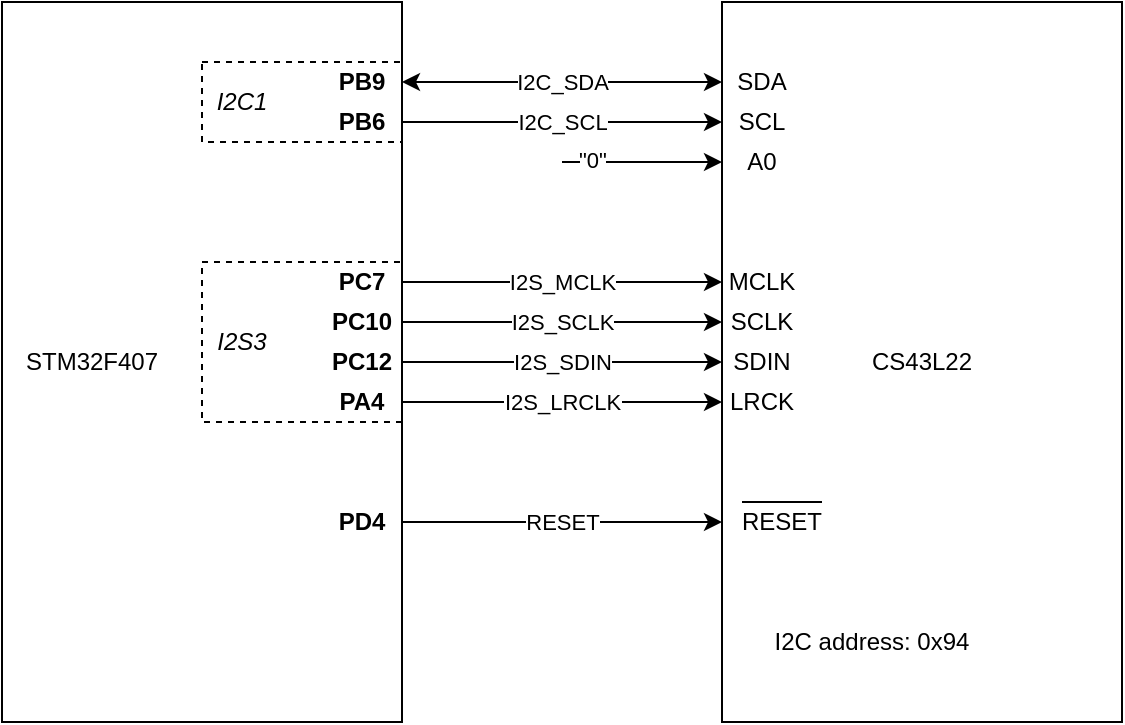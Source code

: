 <mxfile version="13.7.9" type="device"><diagram id="1CHfbvyTgQMzWDuqacqA" name="1 oldal"><mxGraphModel dx="621" dy="466" grid="1" gridSize="10" guides="1" tooltips="1" connect="1" arrows="1" fold="1" page="1" pageScale="1" pageWidth="827" pageHeight="1169" math="0" shadow="0"><root><mxCell id="0"/><mxCell id="1" parent="0"/><mxCell id="TRKyAxAh2I307sB0oAVC-1" value="" style="rounded=0;whiteSpace=wrap;html=1;" vertex="1" parent="1"><mxGeometry x="80" y="80" width="200" height="360" as="geometry"/></mxCell><mxCell id="TRKyAxAh2I307sB0oAVC-2" value="CS43L22" style="rounded=0;whiteSpace=wrap;html=1;" vertex="1" parent="1"><mxGeometry x="440" y="80" width="200" height="360" as="geometry"/></mxCell><mxCell id="TRKyAxAh2I307sB0oAVC-3" value="" style="endArrow=classic;html=1;startArrow=none;startFill=0;endFill=1;" edge="1" parent="1"><mxGeometry width="50" height="50" relative="1" as="geometry"><mxPoint x="280" y="140" as="sourcePoint"/><mxPoint x="440" y="140" as="targetPoint"/></mxGeometry></mxCell><mxCell id="TRKyAxAh2I307sB0oAVC-6" value="I2C_SCL" style="edgeLabel;html=1;align=center;verticalAlign=middle;resizable=0;points=[];" vertex="1" connectable="0" parent="TRKyAxAh2I307sB0oAVC-3"><mxGeometry x="0.312" y="-1" relative="1" as="geometry"><mxPoint x="-25" y="-1" as="offset"/></mxGeometry></mxCell><mxCell id="TRKyAxAh2I307sB0oAVC-4" value="" style="endArrow=classic;html=1;startArrow=classic;startFill=1;" edge="1" parent="1"><mxGeometry width="50" height="50" relative="1" as="geometry"><mxPoint x="280" y="120" as="sourcePoint"/><mxPoint x="440" y="120" as="targetPoint"/></mxGeometry></mxCell><mxCell id="TRKyAxAh2I307sB0oAVC-5" value="I2C_SDA" style="edgeLabel;html=1;align=center;verticalAlign=middle;resizable=0;points=[];" vertex="1" connectable="0" parent="TRKyAxAh2I307sB0oAVC-4"><mxGeometry x="0.312" y="4" relative="1" as="geometry"><mxPoint x="-25" y="4" as="offset"/></mxGeometry></mxCell><mxCell id="TRKyAxAh2I307sB0oAVC-7" value="PB9" style="text;html=1;strokeColor=none;fillColor=none;align=center;verticalAlign=middle;whiteSpace=wrap;rounded=0;fontStyle=1" vertex="1" parent="1"><mxGeometry x="240" y="110" width="40" height="20" as="geometry"/></mxCell><mxCell id="TRKyAxAh2I307sB0oAVC-8" value="PB6" style="text;html=1;strokeColor=none;fillColor=none;align=center;verticalAlign=middle;whiteSpace=wrap;rounded=0;fontStyle=1" vertex="1" parent="1"><mxGeometry x="240" y="130" width="40" height="20" as="geometry"/></mxCell><mxCell id="TRKyAxAh2I307sB0oAVC-9" value="" style="endArrow=classic;html=1;startArrow=none;startFill=0;endFill=1;" edge="1" parent="1"><mxGeometry width="50" height="50" relative="1" as="geometry"><mxPoint x="280" y="220" as="sourcePoint"/><mxPoint x="440" y="220" as="targetPoint"/></mxGeometry></mxCell><mxCell id="TRKyAxAh2I307sB0oAVC-10" value="I2S_MCLK" style="edgeLabel;html=1;align=center;verticalAlign=middle;resizable=0;points=[];" vertex="1" connectable="0" parent="TRKyAxAh2I307sB0oAVC-9"><mxGeometry x="0.312" y="-1" relative="1" as="geometry"><mxPoint x="-25" y="-1" as="offset"/></mxGeometry></mxCell><mxCell id="TRKyAxAh2I307sB0oAVC-11" value="PC7" style="text;html=1;strokeColor=none;fillColor=none;align=center;verticalAlign=middle;whiteSpace=wrap;rounded=0;fontStyle=1" vertex="1" parent="1"><mxGeometry x="240" y="210" width="40" height="20" as="geometry"/></mxCell><mxCell id="TRKyAxAh2I307sB0oAVC-14" value="" style="endArrow=classic;html=1;startArrow=none;startFill=0;endFill=1;" edge="1" parent="1"><mxGeometry width="50" height="50" relative="1" as="geometry"><mxPoint x="280" y="240" as="sourcePoint"/><mxPoint x="440" y="240" as="targetPoint"/></mxGeometry></mxCell><mxCell id="TRKyAxAh2I307sB0oAVC-15" value="I2S_SCLK" style="edgeLabel;html=1;align=center;verticalAlign=middle;resizable=0;points=[];" vertex="1" connectable="0" parent="TRKyAxAh2I307sB0oAVC-14"><mxGeometry x="0.312" y="-1" relative="1" as="geometry"><mxPoint x="-25" y="-1" as="offset"/></mxGeometry></mxCell><mxCell id="TRKyAxAh2I307sB0oAVC-16" value="PC10" style="text;html=1;strokeColor=none;fillColor=none;align=center;verticalAlign=middle;whiteSpace=wrap;rounded=0;fontStyle=1" vertex="1" parent="1"><mxGeometry x="240" y="230" width="40" height="20" as="geometry"/></mxCell><mxCell id="TRKyAxAh2I307sB0oAVC-17" value="" style="endArrow=classic;html=1;startArrow=none;startFill=0;endFill=1;" edge="1" parent="1"><mxGeometry width="50" height="50" relative="1" as="geometry"><mxPoint x="280" y="260" as="sourcePoint"/><mxPoint x="440" y="260" as="targetPoint"/></mxGeometry></mxCell><mxCell id="TRKyAxAh2I307sB0oAVC-18" value="I2S_SDIN" style="edgeLabel;html=1;align=center;verticalAlign=middle;resizable=0;points=[];" vertex="1" connectable="0" parent="TRKyAxAh2I307sB0oAVC-17"><mxGeometry x="0.312" y="-1" relative="1" as="geometry"><mxPoint x="-25" y="-1" as="offset"/></mxGeometry></mxCell><mxCell id="TRKyAxAh2I307sB0oAVC-19" value="PC12" style="text;html=1;strokeColor=none;fillColor=none;align=center;verticalAlign=middle;whiteSpace=wrap;rounded=0;fontStyle=1" vertex="1" parent="1"><mxGeometry x="240" y="250" width="40" height="20" as="geometry"/></mxCell><mxCell id="TRKyAxAh2I307sB0oAVC-20" value="" style="endArrow=classic;html=1;startArrow=none;startFill=0;endFill=1;" edge="1" parent="1"><mxGeometry width="50" height="50" relative="1" as="geometry"><mxPoint x="280" y="280" as="sourcePoint"/><mxPoint x="440" y="280" as="targetPoint"/></mxGeometry></mxCell><mxCell id="TRKyAxAh2I307sB0oAVC-21" value="I2S_LRCLK" style="edgeLabel;html=1;align=center;verticalAlign=middle;resizable=0;points=[];" vertex="1" connectable="0" parent="TRKyAxAh2I307sB0oAVC-20"><mxGeometry x="0.312" y="-1" relative="1" as="geometry"><mxPoint x="-25" y="-1" as="offset"/></mxGeometry></mxCell><mxCell id="TRKyAxAh2I307sB0oAVC-22" value="PA4" style="text;html=1;strokeColor=none;fillColor=none;align=center;verticalAlign=middle;whiteSpace=wrap;rounded=0;fontStyle=1" vertex="1" parent="1"><mxGeometry x="240" y="270" width="40" height="20" as="geometry"/></mxCell><mxCell id="TRKyAxAh2I307sB0oAVC-23" value="" style="endArrow=classic;html=1;startArrow=none;startFill=0;endFill=1;" edge="1" parent="1"><mxGeometry width="50" height="50" relative="1" as="geometry"><mxPoint x="280" y="340" as="sourcePoint"/><mxPoint x="440" y="340" as="targetPoint"/></mxGeometry></mxCell><mxCell id="TRKyAxAh2I307sB0oAVC-24" value="RESET" style="edgeLabel;html=1;align=center;verticalAlign=middle;resizable=0;points=[];" vertex="1" connectable="0" parent="TRKyAxAh2I307sB0oAVC-23"><mxGeometry x="0.312" y="-1" relative="1" as="geometry"><mxPoint x="-25" y="-1" as="offset"/></mxGeometry></mxCell><mxCell id="TRKyAxAh2I307sB0oAVC-25" value="PD4" style="text;html=1;strokeColor=none;fillColor=none;align=center;verticalAlign=middle;whiteSpace=wrap;rounded=0;fontStyle=1" vertex="1" parent="1"><mxGeometry x="240" y="330" width="40" height="20" as="geometry"/></mxCell><mxCell id="TRKyAxAh2I307sB0oAVC-26" value="SDA" style="text;html=1;strokeColor=none;fillColor=none;align=center;verticalAlign=middle;whiteSpace=wrap;rounded=0;" vertex="1" parent="1"><mxGeometry x="440" y="110" width="40" height="20" as="geometry"/></mxCell><mxCell id="TRKyAxAh2I307sB0oAVC-27" value="SCL" style="text;html=1;strokeColor=none;fillColor=none;align=center;verticalAlign=middle;whiteSpace=wrap;rounded=0;" vertex="1" parent="1"><mxGeometry x="440" y="130" width="40" height="20" as="geometry"/></mxCell><mxCell id="TRKyAxAh2I307sB0oAVC-28" value="MCLK" style="text;html=1;strokeColor=none;fillColor=none;align=center;verticalAlign=middle;whiteSpace=wrap;rounded=0;" vertex="1" parent="1"><mxGeometry x="440" y="210" width="40" height="20" as="geometry"/></mxCell><mxCell id="TRKyAxAh2I307sB0oAVC-29" value="SCLK" style="text;html=1;strokeColor=none;fillColor=none;align=center;verticalAlign=middle;whiteSpace=wrap;rounded=0;" vertex="1" parent="1"><mxGeometry x="440" y="230" width="40" height="20" as="geometry"/></mxCell><mxCell id="TRKyAxAh2I307sB0oAVC-30" value="SDIN" style="text;html=1;strokeColor=none;fillColor=none;align=center;verticalAlign=middle;whiteSpace=wrap;rounded=0;" vertex="1" parent="1"><mxGeometry x="440" y="250" width="40" height="20" as="geometry"/></mxCell><mxCell id="TRKyAxAh2I307sB0oAVC-31" value="LRCK" style="text;html=1;strokeColor=none;fillColor=none;align=center;verticalAlign=middle;whiteSpace=wrap;rounded=0;" vertex="1" parent="1"><mxGeometry x="440" y="270" width="40" height="20" as="geometry"/></mxCell><mxCell id="TRKyAxAh2I307sB0oAVC-36" value="" style="group" vertex="1" connectable="0" parent="1"><mxGeometry x="450" y="330" width="40" height="20" as="geometry"/></mxCell><mxCell id="TRKyAxAh2I307sB0oAVC-34" value="RESET" style="text;fillColor=none;align=center;verticalAlign=middle;rounded=0;labelBorderColor=none;horizontal=1;spacingLeft=0;html=1;whiteSpace=wrap;" vertex="1" parent="TRKyAxAh2I307sB0oAVC-36"><mxGeometry width="40" height="20" as="geometry"/></mxCell><mxCell id="TRKyAxAh2I307sB0oAVC-35" value="" style="endArrow=none;html=1;" edge="1" parent="TRKyAxAh2I307sB0oAVC-36"><mxGeometry width="50" height="50" relative="1" as="geometry"><mxPoint as="sourcePoint"/><mxPoint x="40" as="targetPoint"/></mxGeometry></mxCell><mxCell id="TRKyAxAh2I307sB0oAVC-37" value="" style="endArrow=classic;html=1;" edge="1" parent="1"><mxGeometry width="50" height="50" relative="1" as="geometry"><mxPoint x="360" y="160" as="sourcePoint"/><mxPoint x="440" y="160" as="targetPoint"/></mxGeometry></mxCell><mxCell id="TRKyAxAh2I307sB0oAVC-39" value="&quot;0&quot;" style="edgeLabel;html=1;align=center;verticalAlign=middle;resizable=0;points=[];" vertex="1" connectable="0" parent="TRKyAxAh2I307sB0oAVC-37"><mxGeometry x="-0.625" y="1" relative="1" as="geometry"><mxPoint as="offset"/></mxGeometry></mxCell><mxCell id="TRKyAxAh2I307sB0oAVC-38" value="A0" style="text;html=1;strokeColor=none;fillColor=none;align=center;verticalAlign=middle;whiteSpace=wrap;rounded=0;" vertex="1" parent="1"><mxGeometry x="440" y="150" width="40" height="20" as="geometry"/></mxCell><mxCell id="TRKyAxAh2I307sB0oAVC-40" value="I2C address: 0x94" style="text;html=1;strokeColor=none;fillColor=none;align=center;verticalAlign=middle;whiteSpace=wrap;rounded=0;" vertex="1" parent="1"><mxGeometry x="460" y="390" width="110" height="20" as="geometry"/></mxCell><mxCell id="TRKyAxAh2I307sB0oAVC-41" value="" style="rounded=0;whiteSpace=wrap;html=1;strokeColor=#000000;gradientColor=none;dashed=1;fillColor=none;" vertex="1" parent="1"><mxGeometry x="180" y="110" width="100" height="40" as="geometry"/></mxCell><mxCell id="TRKyAxAh2I307sB0oAVC-42" value="STM32F407" style="text;html=1;strokeColor=none;fillColor=none;align=center;verticalAlign=middle;whiteSpace=wrap;rounded=0;dashed=1;" vertex="1" parent="1"><mxGeometry x="90" y="250" width="70" height="20" as="geometry"/></mxCell><mxCell id="TRKyAxAh2I307sB0oAVC-43" value="I2C1" style="text;html=1;strokeColor=none;fillColor=none;align=center;verticalAlign=middle;whiteSpace=wrap;rounded=0;dashed=1;fontStyle=2" vertex="1" parent="1"><mxGeometry x="180" y="120" width="40" height="20" as="geometry"/></mxCell><mxCell id="TRKyAxAh2I307sB0oAVC-44" value="" style="rounded=0;whiteSpace=wrap;html=1;strokeColor=#000000;gradientColor=none;dashed=1;fillColor=none;" vertex="1" parent="1"><mxGeometry x="180" y="210" width="100" height="80" as="geometry"/></mxCell><mxCell id="TRKyAxAh2I307sB0oAVC-45" value="I2S3" style="text;html=1;strokeColor=none;fillColor=none;align=center;verticalAlign=middle;whiteSpace=wrap;rounded=0;dashed=1;fontStyle=2" vertex="1" parent="1"><mxGeometry x="180" y="240" width="40" height="20" as="geometry"/></mxCell></root></mxGraphModel></diagram></mxfile>